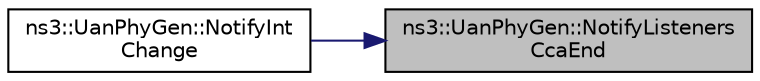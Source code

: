 digraph "ns3::UanPhyGen::NotifyListenersCcaEnd"
{
 // LATEX_PDF_SIZE
  edge [fontname="Helvetica",fontsize="10",labelfontname="Helvetica",labelfontsize="10"];
  node [fontname="Helvetica",fontsize="10",shape=record];
  rankdir="RL";
  Node1 [label="ns3::UanPhyGen::NotifyListeners\lCcaEnd",height=0.2,width=0.4,color="black", fillcolor="grey75", style="filled", fontcolor="black",tooltip="Call UanListener::NotifyCcaEnd on all listeners."];
  Node1 -> Node2 [dir="back",color="midnightblue",fontsize="10",style="solid",fontname="Helvetica"];
  Node2 [label="ns3::UanPhyGen::NotifyInt\lChange",height=0.2,width=0.4,color="black", fillcolor="white", style="filled",URL="$classns3_1_1_uan_phy_gen.html#afe67b08443408f30a5535fb7765def3b",tooltip="Called when there has been a change in the amount of interference this node is experiencing from othe..."];
}
